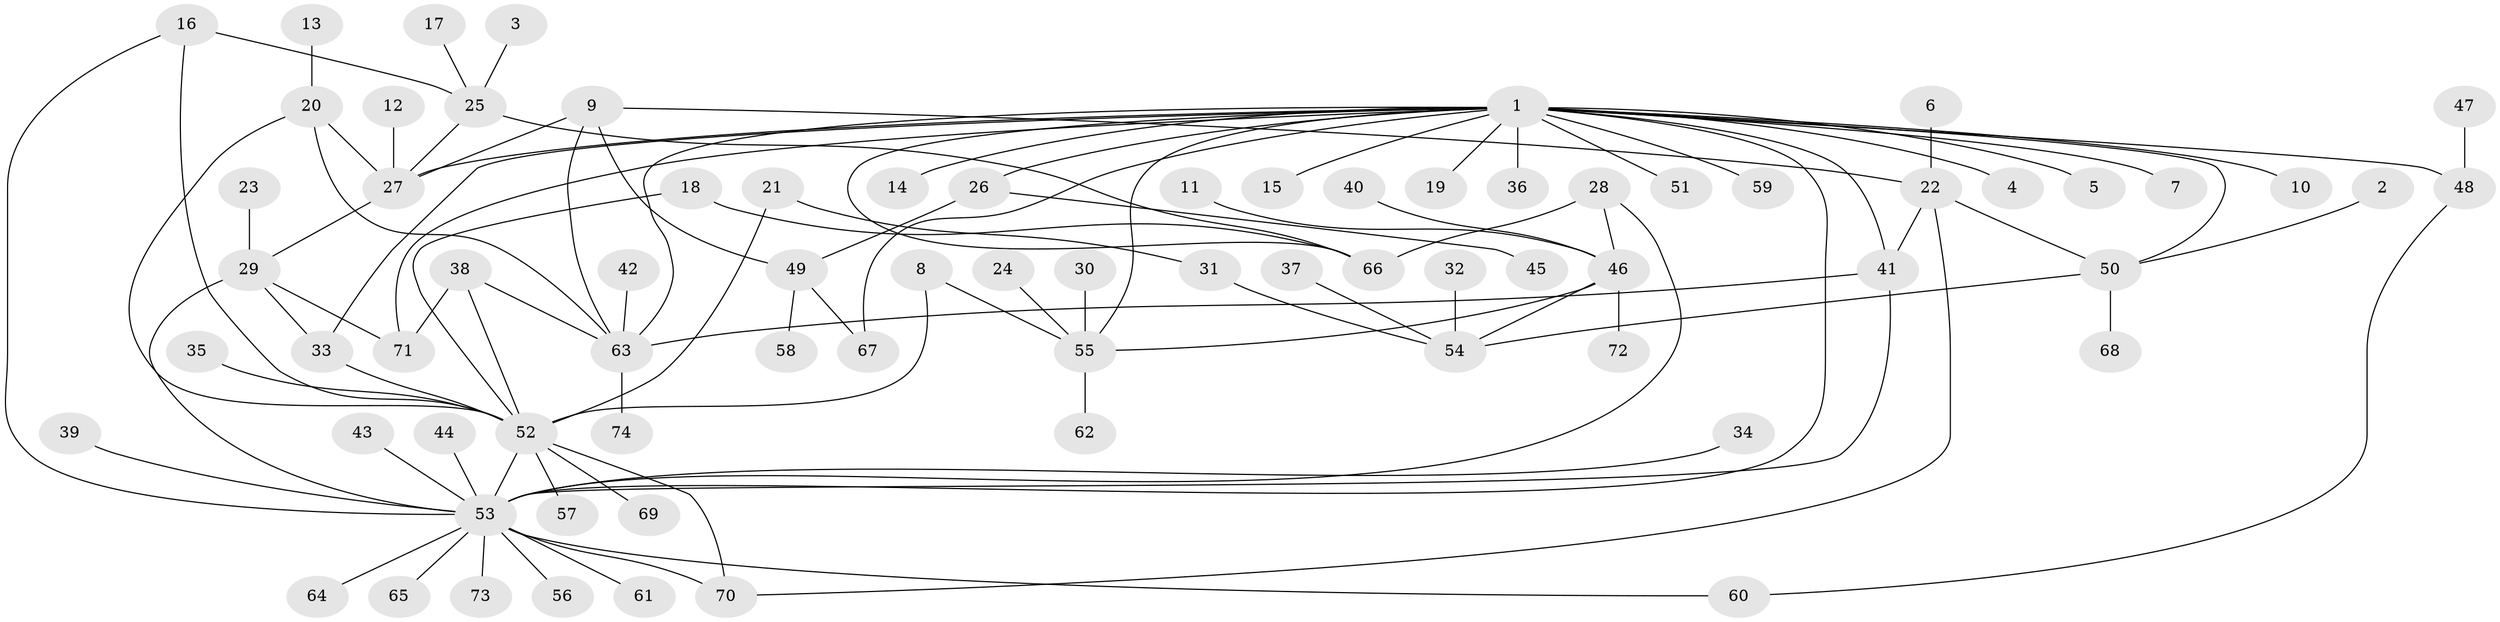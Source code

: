 // original degree distribution, {16: 0.006756756756756757, 10: 0.006756756756756757, 19: 0.006756756756756757, 1: 0.527027027027027, 14: 0.006756756756756757, 6: 0.033783783783783786, 4: 0.060810810810810814, 3: 0.0945945945945946, 2: 0.20945945945945946, 5: 0.02702702702702703, 8: 0.013513513513513514, 7: 0.006756756756756757}
// Generated by graph-tools (version 1.1) at 2025/26/03/09/25 03:26:05]
// undirected, 74 vertices, 100 edges
graph export_dot {
graph [start="1"]
  node [color=gray90,style=filled];
  1;
  2;
  3;
  4;
  5;
  6;
  7;
  8;
  9;
  10;
  11;
  12;
  13;
  14;
  15;
  16;
  17;
  18;
  19;
  20;
  21;
  22;
  23;
  24;
  25;
  26;
  27;
  28;
  29;
  30;
  31;
  32;
  33;
  34;
  35;
  36;
  37;
  38;
  39;
  40;
  41;
  42;
  43;
  44;
  45;
  46;
  47;
  48;
  49;
  50;
  51;
  52;
  53;
  54;
  55;
  56;
  57;
  58;
  59;
  60;
  61;
  62;
  63;
  64;
  65;
  66;
  67;
  68;
  69;
  70;
  71;
  72;
  73;
  74;
  1 -- 4 [weight=1.0];
  1 -- 5 [weight=1.0];
  1 -- 7 [weight=1.0];
  1 -- 10 [weight=1.0];
  1 -- 14 [weight=1.0];
  1 -- 15 [weight=1.0];
  1 -- 19 [weight=1.0];
  1 -- 26 [weight=1.0];
  1 -- 27 [weight=1.0];
  1 -- 33 [weight=1.0];
  1 -- 36 [weight=1.0];
  1 -- 41 [weight=1.0];
  1 -- 48 [weight=1.0];
  1 -- 50 [weight=1.0];
  1 -- 51 [weight=1.0];
  1 -- 53 [weight=2.0];
  1 -- 55 [weight=1.0];
  1 -- 59 [weight=1.0];
  1 -- 63 [weight=1.0];
  1 -- 66 [weight=1.0];
  1 -- 67 [weight=1.0];
  1 -- 71 [weight=1.0];
  2 -- 50 [weight=1.0];
  3 -- 25 [weight=1.0];
  6 -- 22 [weight=1.0];
  8 -- 52 [weight=1.0];
  8 -- 55 [weight=1.0];
  9 -- 22 [weight=1.0];
  9 -- 27 [weight=1.0];
  9 -- 49 [weight=1.0];
  9 -- 63 [weight=1.0];
  11 -- 46 [weight=1.0];
  12 -- 27 [weight=1.0];
  13 -- 20 [weight=1.0];
  16 -- 25 [weight=1.0];
  16 -- 52 [weight=1.0];
  16 -- 53 [weight=1.0];
  17 -- 25 [weight=1.0];
  18 -- 52 [weight=1.0];
  18 -- 66 [weight=1.0];
  20 -- 27 [weight=1.0];
  20 -- 52 [weight=1.0];
  20 -- 63 [weight=1.0];
  21 -- 31 [weight=1.0];
  21 -- 52 [weight=1.0];
  22 -- 41 [weight=1.0];
  22 -- 50 [weight=1.0];
  22 -- 70 [weight=1.0];
  23 -- 29 [weight=1.0];
  24 -- 55 [weight=1.0];
  25 -- 27 [weight=1.0];
  25 -- 66 [weight=1.0];
  26 -- 45 [weight=1.0];
  26 -- 49 [weight=1.0];
  27 -- 29 [weight=1.0];
  28 -- 46 [weight=1.0];
  28 -- 53 [weight=1.0];
  28 -- 66 [weight=1.0];
  29 -- 33 [weight=1.0];
  29 -- 53 [weight=1.0];
  29 -- 71 [weight=1.0];
  30 -- 55 [weight=1.0];
  31 -- 54 [weight=1.0];
  32 -- 54 [weight=1.0];
  33 -- 52 [weight=1.0];
  34 -- 53 [weight=1.0];
  35 -- 52 [weight=1.0];
  37 -- 54 [weight=1.0];
  38 -- 52 [weight=1.0];
  38 -- 63 [weight=1.0];
  38 -- 71 [weight=1.0];
  39 -- 53 [weight=1.0];
  40 -- 46 [weight=1.0];
  41 -- 53 [weight=1.0];
  41 -- 63 [weight=1.0];
  42 -- 63 [weight=1.0];
  43 -- 53 [weight=1.0];
  44 -- 53 [weight=1.0];
  46 -- 54 [weight=1.0];
  46 -- 55 [weight=1.0];
  46 -- 72 [weight=1.0];
  47 -- 48 [weight=1.0];
  48 -- 60 [weight=1.0];
  49 -- 58 [weight=1.0];
  49 -- 67 [weight=1.0];
  50 -- 54 [weight=1.0];
  50 -- 68 [weight=1.0];
  52 -- 53 [weight=1.0];
  52 -- 57 [weight=1.0];
  52 -- 69 [weight=1.0];
  52 -- 70 [weight=1.0];
  53 -- 56 [weight=1.0];
  53 -- 60 [weight=1.0];
  53 -- 61 [weight=1.0];
  53 -- 64 [weight=1.0];
  53 -- 65 [weight=1.0];
  53 -- 70 [weight=1.0];
  53 -- 73 [weight=1.0];
  55 -- 62 [weight=1.0];
  63 -- 74 [weight=1.0];
}

